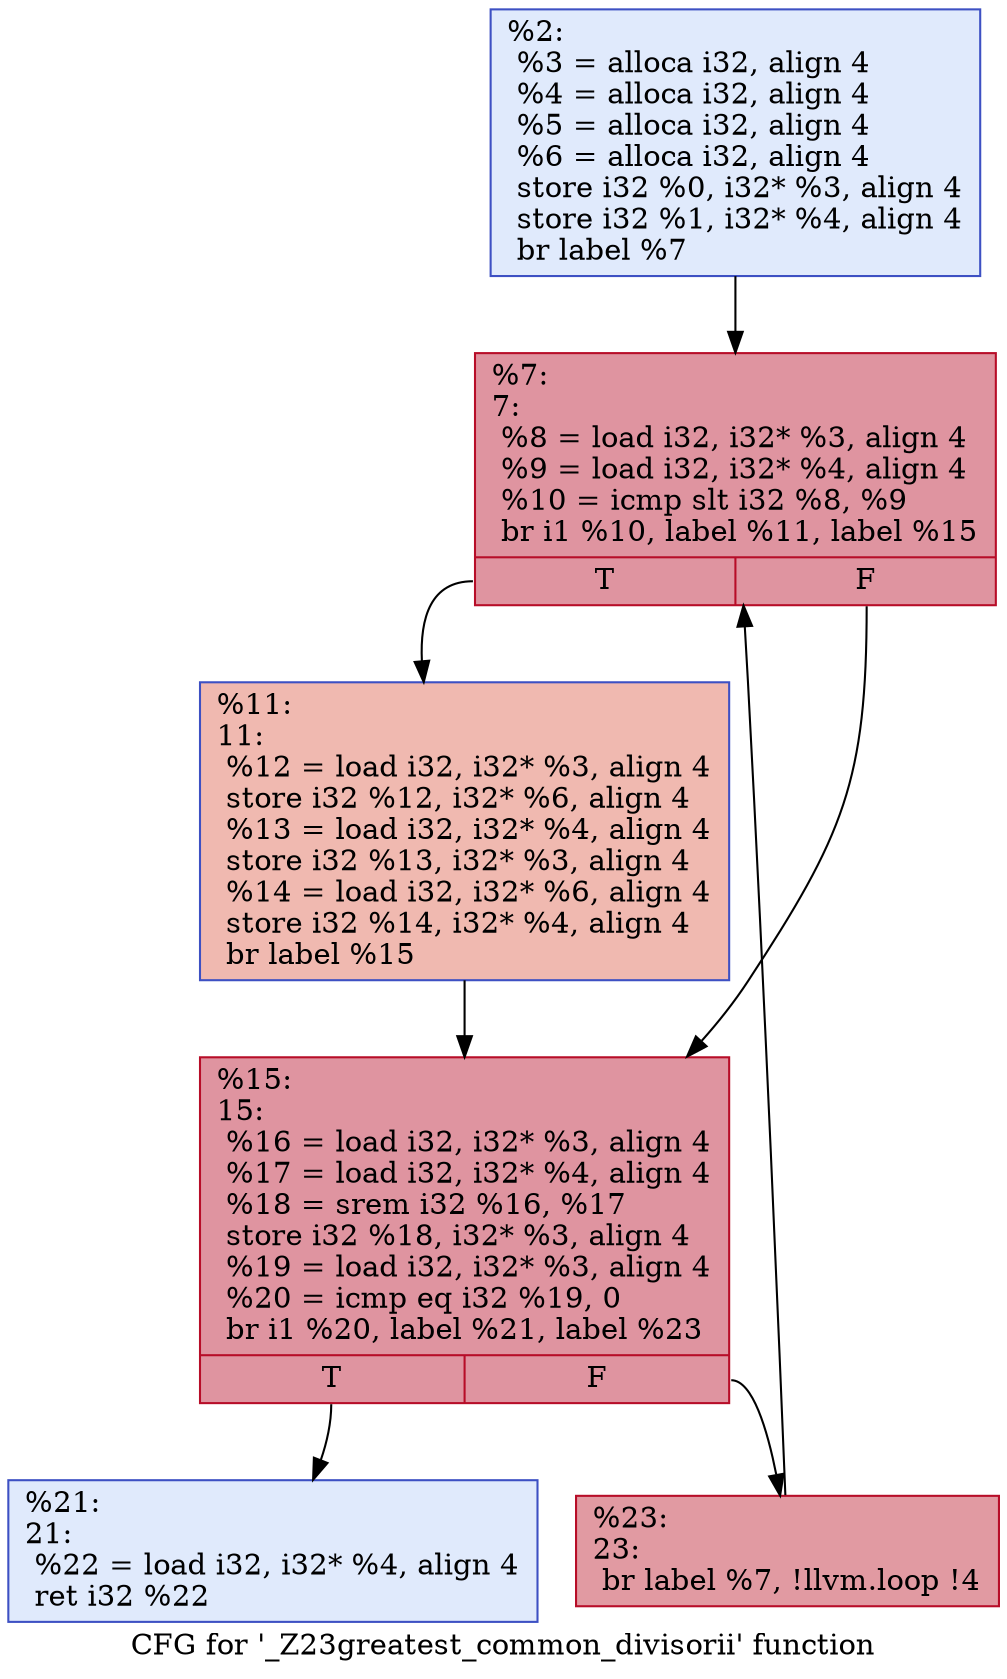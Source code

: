digraph "CFG for '_Z23greatest_common_divisorii' function" {
	label="CFG for '_Z23greatest_common_divisorii' function";

	Node0x55af906b1610 [shape=record,color="#3d50c3ff", style=filled, fillcolor="#b9d0f970",label="{%2:\l  %3 = alloca i32, align 4\l  %4 = alloca i32, align 4\l  %5 = alloca i32, align 4\l  %6 = alloca i32, align 4\l  store i32 %0, i32* %3, align 4\l  store i32 %1, i32* %4, align 4\l  br label %7\l}"];
	Node0x55af906b1610 -> Node0x55af906b1fd0;
	Node0x55af906b1fd0 [shape=record,color="#b70d28ff", style=filled, fillcolor="#b70d2870",label="{%7:\l7:                                                \l  %8 = load i32, i32* %3, align 4\l  %9 = load i32, i32* %4, align 4\l  %10 = icmp slt i32 %8, %9\l  br i1 %10, label %11, label %15\l|{<s0>T|<s1>F}}"];
	Node0x55af906b1fd0:s0 -> Node0x55af906b1d80;
	Node0x55af906b1fd0:s1 -> Node0x55af906b2290;
	Node0x55af906b1d80 [shape=record,color="#3d50c3ff", style=filled, fillcolor="#de614d70",label="{%11:\l11:                                               \l  %12 = load i32, i32* %3, align 4\l  store i32 %12, i32* %6, align 4\l  %13 = load i32, i32* %4, align 4\l  store i32 %13, i32* %3, align 4\l  %14 = load i32, i32* %6, align 4\l  store i32 %14, i32* %4, align 4\l  br label %15\l}"];
	Node0x55af906b1d80 -> Node0x55af906b2290;
	Node0x55af906b2290 [shape=record,color="#b70d28ff", style=filled, fillcolor="#b70d2870",label="{%15:\l15:                                               \l  %16 = load i32, i32* %3, align 4\l  %17 = load i32, i32* %4, align 4\l  %18 = srem i32 %16, %17\l  store i32 %18, i32* %3, align 4\l  %19 = load i32, i32* %3, align 4\l  %20 = icmp eq i32 %19, 0\l  br i1 %20, label %21, label %23\l|{<s0>T|<s1>F}}"];
	Node0x55af906b2290:s0 -> Node0x55af906b29b0;
	Node0x55af906b2290:s1 -> Node0x55af906b2a00;
	Node0x55af906b29b0 [shape=record,color="#3d50c3ff", style=filled, fillcolor="#b9d0f970",label="{%21:\l21:                                               \l  %22 = load i32, i32* %4, align 4\l  ret i32 %22\l}"];
	Node0x55af906b2a00 [shape=record,color="#b70d28ff", style=filled, fillcolor="#bb1b2c70",label="{%23:\l23:                                               \l  br label %7, !llvm.loop !4\l}"];
	Node0x55af906b2a00 -> Node0x55af906b1fd0;
}
